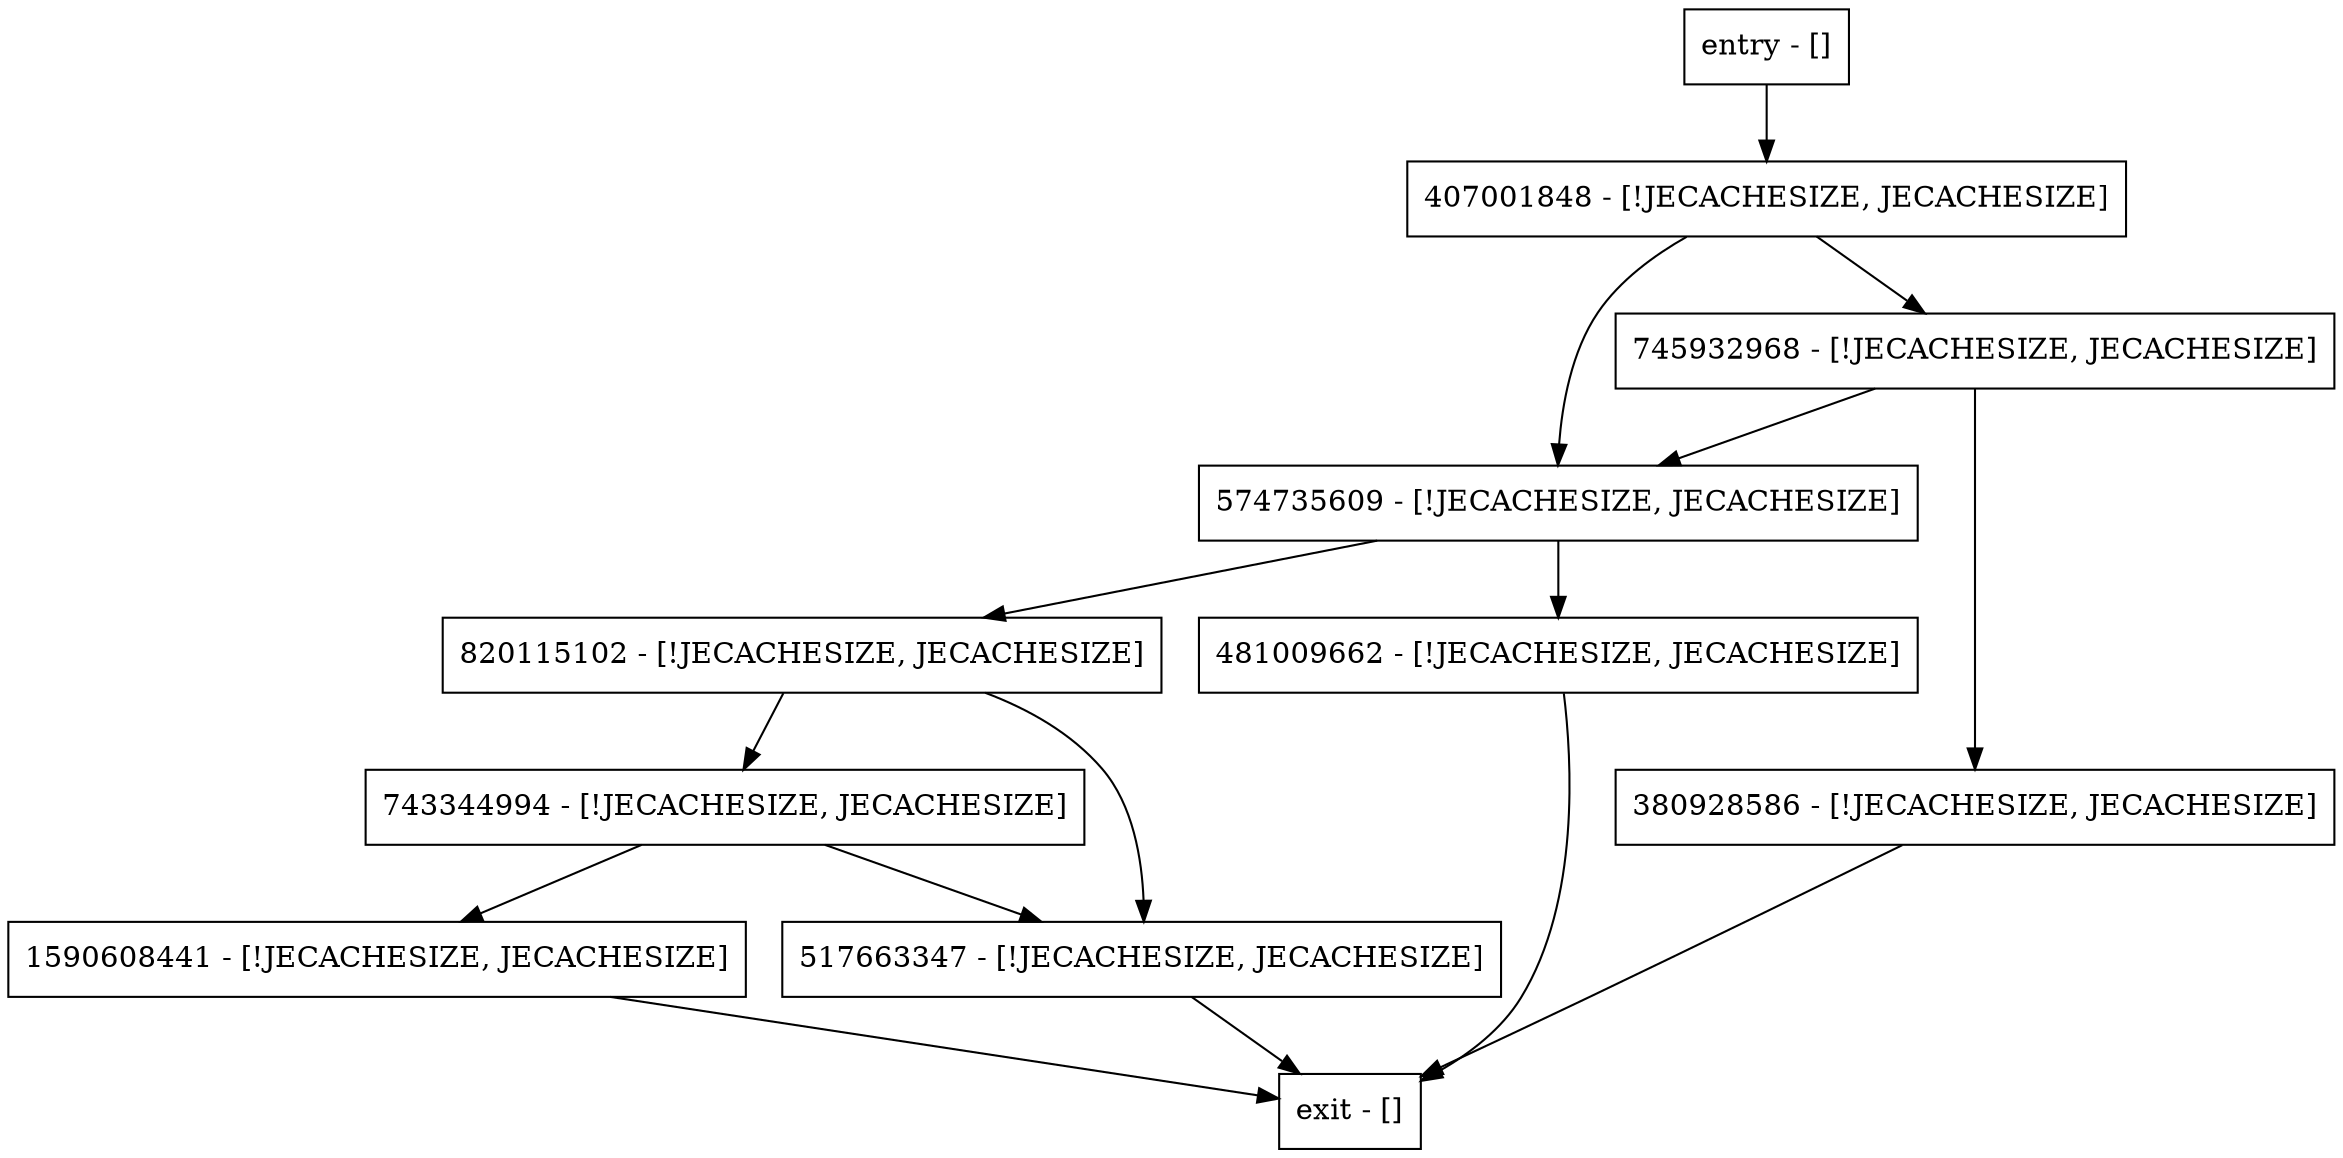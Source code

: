 digraph getBINBytes {
node [shape=record];
entry [label="entry - []"];
exit [label="exit - []"];
380928586 [label="380928586 - [!JECACHESIZE, JECACHESIZE]"];
820115102 [label="820115102 - [!JECACHESIZE, JECACHESIZE]"];
1590608441 [label="1590608441 - [!JECACHESIZE, JECACHESIZE]"];
481009662 [label="481009662 - [!JECACHESIZE, JECACHESIZE]"];
574735609 [label="574735609 - [!JECACHESIZE, JECACHESIZE]"];
743344994 [label="743344994 - [!JECACHESIZE, JECACHESIZE]"];
745932968 [label="745932968 - [!JECACHESIZE, JECACHESIZE]"];
407001848 [label="407001848 - [!JECACHESIZE, JECACHESIZE]"];
517663347 [label="517663347 - [!JECACHESIZE, JECACHESIZE]"];
entry;
exit;
entry -> 407001848;
380928586 -> exit;
820115102 -> 743344994;
820115102 -> 517663347;
1590608441 -> exit;
481009662 -> exit;
574735609 -> 820115102;
574735609 -> 481009662;
743344994 -> 1590608441;
743344994 -> 517663347;
745932968 -> 380928586;
745932968 -> 574735609;
407001848 -> 574735609;
407001848 -> 745932968;
517663347 -> exit;
}
